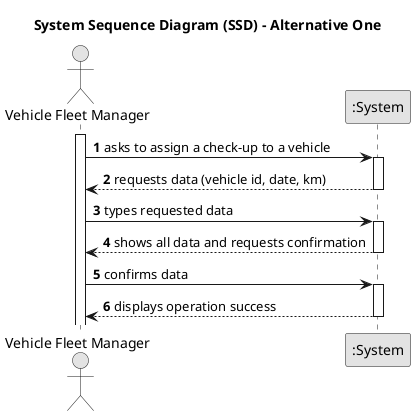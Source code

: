 @startuml
skinparam monochrome true
skinparam packageStyle rectangle
skinparam shadowing false

title System Sequence Diagram (SSD) - Alternative One

autonumber

actor "Vehicle Fleet Manager" as Employee
participant ":System" as System

activate Employee

    Employee -> System : asks to assign a check-up to a vehicle
    activate System

        System --> Employee : requests data (vehicle id, date, km)
    deactivate System

    Employee -> System : types requested data
    activate System

        System --> Employee : shows all data and requests confirmation
    deactivate System

    Employee -> System : confirms data
    activate System

        System --> Employee : displays operation success
    deactivate System

@enduml